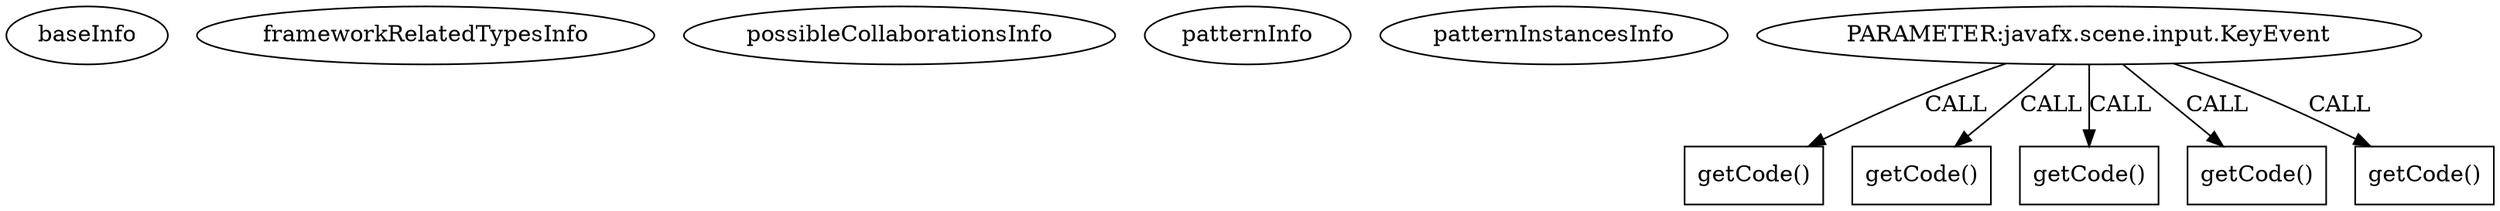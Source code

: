 digraph {
baseInfo[graphId=773,category="pattern",isAnonymous=false,possibleRelation=false]
frameworkRelatedTypesInfo[]
possibleCollaborationsInfo[]
patternInfo[frequency=4.0,patternRootClient=null]
patternInstancesInfo[0="nablex-jfx-control-date~/nablex-jfx-control-date/jfx-control-date-master/src/main/java/be/nabu/jfx/control/date/DatePicker.java~void initialize()~3725",1="Enriqe-Breaking-Bad-Brick-Breaker~/Enriqe-Breaking-Bad-Brick-Breaker/Breaking-Bad-Brick-Breaker-master/src/bbbrickbreaker/Level.java~void initContent(int)~446",2="JASCValentine-BrickBreaker~/JASCValentine-BrickBreaker/BrickBreaker-master/src/brickbreaker/Level.java~void initContent(int)~561",3="bianconejo-CEFX~/bianconejo-CEFX/CEFX-master/src/cefx/util/AutoCompleteComboBoxListener.java~AutoCompleteComboBoxListener~2166"]
5[label="PARAMETER:javafx.scene.input.KeyEvent",vertexType="PARAMETER_DECLARATION",isFrameworkType=false]
17[label="getCode()",vertexType="INSIDE_CALL",isFrameworkType=false,shape=box]
8[label="getCode()",vertexType="INSIDE_CALL",isFrameworkType=false,shape=box]
29[label="getCode()",vertexType="INSIDE_CALL",isFrameworkType=false,shape=box]
25[label="getCode()",vertexType="INSIDE_CALL",isFrameworkType=false,shape=box]
10[label="getCode()",vertexType="INSIDE_CALL",isFrameworkType=false,shape=box]
5->25[label="CALL"]
5->10[label="CALL"]
5->8[label="CALL"]
5->17[label="CALL"]
5->29[label="CALL"]
}
